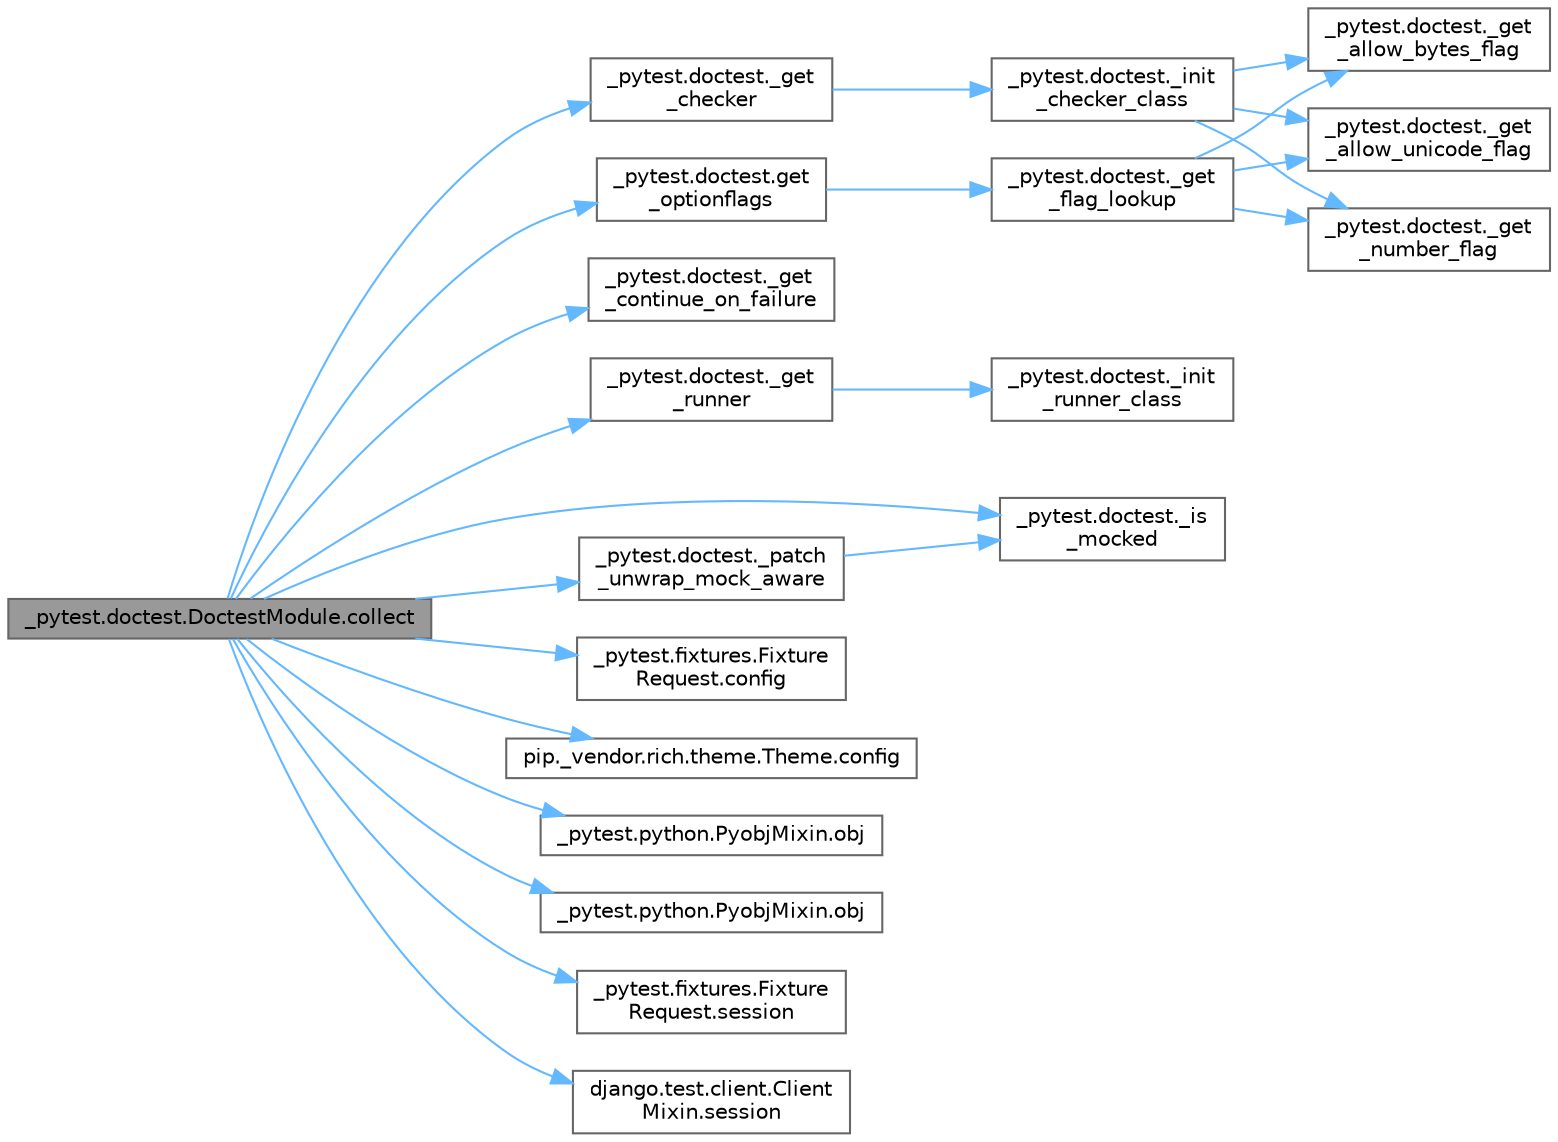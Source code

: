 digraph "_pytest.doctest.DoctestModule.collect"
{
 // LATEX_PDF_SIZE
  bgcolor="transparent";
  edge [fontname=Helvetica,fontsize=10,labelfontname=Helvetica,labelfontsize=10];
  node [fontname=Helvetica,fontsize=10,shape=box,height=0.2,width=0.4];
  rankdir="LR";
  Node1 [id="Node000001",label="_pytest.doctest.DoctestModule.collect",height=0.2,width=0.4,color="gray40", fillcolor="grey60", style="filled", fontcolor="black",tooltip=" "];
  Node1 -> Node2 [id="edge1_Node000001_Node000002",color="steelblue1",style="solid",tooltip=" "];
  Node2 [id="Node000002",label="_pytest.doctest._get\l_checker",height=0.2,width=0.4,color="grey40", fillcolor="white", style="filled",URL="$namespace__pytest_1_1doctest.html#acbde2ca3b7c622da342e4ffe5edaf7fc",tooltip=" "];
  Node2 -> Node3 [id="edge2_Node000002_Node000003",color="steelblue1",style="solid",tooltip=" "];
  Node3 [id="Node000003",label="_pytest.doctest._init\l_checker_class",height=0.2,width=0.4,color="grey40", fillcolor="white", style="filled",URL="$namespace__pytest_1_1doctest.html#a3364a0abbae30ff121b3b92ce2a6b699",tooltip=" "];
  Node3 -> Node4 [id="edge3_Node000003_Node000004",color="steelblue1",style="solid",tooltip=" "];
  Node4 [id="Node000004",label="_pytest.doctest._get\l_allow_bytes_flag",height=0.2,width=0.4,color="grey40", fillcolor="white", style="filled",URL="$namespace__pytest_1_1doctest.html#abf1ca7512ac3d0039b64d74992c1d197",tooltip=" "];
  Node3 -> Node5 [id="edge4_Node000003_Node000005",color="steelblue1",style="solid",tooltip=" "];
  Node5 [id="Node000005",label="_pytest.doctest._get\l_allow_unicode_flag",height=0.2,width=0.4,color="grey40", fillcolor="white", style="filled",URL="$namespace__pytest_1_1doctest.html#a7532f4cff6b9cf130da19b8b638a41c9",tooltip=" "];
  Node3 -> Node6 [id="edge5_Node000003_Node000006",color="steelblue1",style="solid",tooltip=" "];
  Node6 [id="Node000006",label="_pytest.doctest._get\l_number_flag",height=0.2,width=0.4,color="grey40", fillcolor="white", style="filled",URL="$namespace__pytest_1_1doctest.html#a63f62bf7d2e0bc0618097a6c4b980c29",tooltip=" "];
  Node1 -> Node7 [id="edge6_Node000001_Node000007",color="steelblue1",style="solid",tooltip=" "];
  Node7 [id="Node000007",label="_pytest.doctest._get\l_continue_on_failure",height=0.2,width=0.4,color="grey40", fillcolor="white", style="filled",URL="$namespace__pytest_1_1doctest.html#abb5f03bb0f1d9ad2961950069a236d90",tooltip=" "];
  Node1 -> Node8 [id="edge7_Node000001_Node000008",color="steelblue1",style="solid",tooltip=" "];
  Node8 [id="Node000008",label="_pytest.doctest._get\l_runner",height=0.2,width=0.4,color="grey40", fillcolor="white", style="filled",URL="$namespace__pytest_1_1doctest.html#a7f81647340c8765ccb58269b39c8bb9c",tooltip=" "];
  Node8 -> Node9 [id="edge8_Node000008_Node000009",color="steelblue1",style="solid",tooltip=" "];
  Node9 [id="Node000009",label="_pytest.doctest._init\l_runner_class",height=0.2,width=0.4,color="grey40", fillcolor="white", style="filled",URL="$namespace__pytest_1_1doctest.html#a463670fffaeb276266ee3eafb0cb47a3",tooltip=" "];
  Node1 -> Node10 [id="edge9_Node000001_Node000010",color="steelblue1",style="solid",tooltip=" "];
  Node10 [id="Node000010",label="_pytest.doctest._is\l_mocked",height=0.2,width=0.4,color="grey40", fillcolor="white", style="filled",URL="$namespace__pytest_1_1doctest.html#a13c5e955b3deef38beb296d4cd5d4591",tooltip=" "];
  Node1 -> Node11 [id="edge10_Node000001_Node000011",color="steelblue1",style="solid",tooltip=" "];
  Node11 [id="Node000011",label="_pytest.doctest._patch\l_unwrap_mock_aware",height=0.2,width=0.4,color="grey40", fillcolor="white", style="filled",URL="$namespace__pytest_1_1doctest.html#a8a94cb49f0ccc458fe7cd7daee22928a",tooltip=" "];
  Node11 -> Node10 [id="edge11_Node000011_Node000010",color="steelblue1",style="solid",tooltip=" "];
  Node1 -> Node12 [id="edge12_Node000001_Node000012",color="steelblue1",style="solid",tooltip=" "];
  Node12 [id="Node000012",label="_pytest.fixtures.Fixture\lRequest.config",height=0.2,width=0.4,color="grey40", fillcolor="white", style="filled",URL="$class__pytest_1_1fixtures_1_1_fixture_request.html#a9ed7b83923283e6cc50ae1c56f68b36d",tooltip=" "];
  Node1 -> Node13 [id="edge13_Node000001_Node000013",color="steelblue1",style="solid",tooltip=" "];
  Node13 [id="Node000013",label="pip._vendor.rich.theme.Theme.config",height=0.2,width=0.4,color="grey40", fillcolor="white", style="filled",URL="$classpip_1_1__vendor_1_1rich_1_1theme_1_1_theme.html#a66944133178df92a2cc2793b6053a2ea",tooltip=" "];
  Node1 -> Node14 [id="edge14_Node000001_Node000014",color="steelblue1",style="solid",tooltip=" "];
  Node14 [id="Node000014",label="_pytest.doctest.get\l_optionflags",height=0.2,width=0.4,color="grey40", fillcolor="white", style="filled",URL="$namespace__pytest_1_1doctest.html#ae917ff64b963cf00624afc264118b122",tooltip=" "];
  Node14 -> Node15 [id="edge15_Node000014_Node000015",color="steelblue1",style="solid",tooltip=" "];
  Node15 [id="Node000015",label="_pytest.doctest._get\l_flag_lookup",height=0.2,width=0.4,color="grey40", fillcolor="white", style="filled",URL="$namespace__pytest_1_1doctest.html#a70d84c2955509ffed276db4b7a987e94",tooltip=" "];
  Node15 -> Node4 [id="edge16_Node000015_Node000004",color="steelblue1",style="solid",tooltip=" "];
  Node15 -> Node5 [id="edge17_Node000015_Node000005",color="steelblue1",style="solid",tooltip=" "];
  Node15 -> Node6 [id="edge18_Node000015_Node000006",color="steelblue1",style="solid",tooltip=" "];
  Node1 -> Node16 [id="edge19_Node000001_Node000016",color="steelblue1",style="solid",tooltip=" "];
  Node16 [id="Node000016",label="_pytest.python.PyobjMixin.obj",height=0.2,width=0.4,color="grey40", fillcolor="white", style="filled",URL="$class__pytest_1_1python_1_1_pyobj_mixin.html#a065a31711e609a6aa50ed7b39dbcb639",tooltip=" "];
  Node1 -> Node17 [id="edge20_Node000001_Node000017",color="steelblue1",style="solid",tooltip=" "];
  Node17 [id="Node000017",label="_pytest.python.PyobjMixin.obj",height=0.2,width=0.4,color="grey40", fillcolor="white", style="filled",URL="$class__pytest_1_1python_1_1_pyobj_mixin.html#a8c43ea854dd8fa37328214ee62677508",tooltip=" "];
  Node1 -> Node18 [id="edge21_Node000001_Node000018",color="steelblue1",style="solid",tooltip=" "];
  Node18 [id="Node000018",label="_pytest.fixtures.Fixture\lRequest.session",height=0.2,width=0.4,color="grey40", fillcolor="white", style="filled",URL="$class__pytest_1_1fixtures_1_1_fixture_request.html#a036bd83bde7d69bd385c8404bb0f8dd7",tooltip=" "];
  Node1 -> Node19 [id="edge22_Node000001_Node000019",color="steelblue1",style="solid",tooltip=" "];
  Node19 [id="Node000019",label="django.test.client.Client\lMixin.session",height=0.2,width=0.4,color="grey40", fillcolor="white", style="filled",URL="$classdjango_1_1test_1_1client_1_1_client_mixin.html#af7f22841bb68fc37a4cccb6b8d92dc40",tooltip=" "];
}
